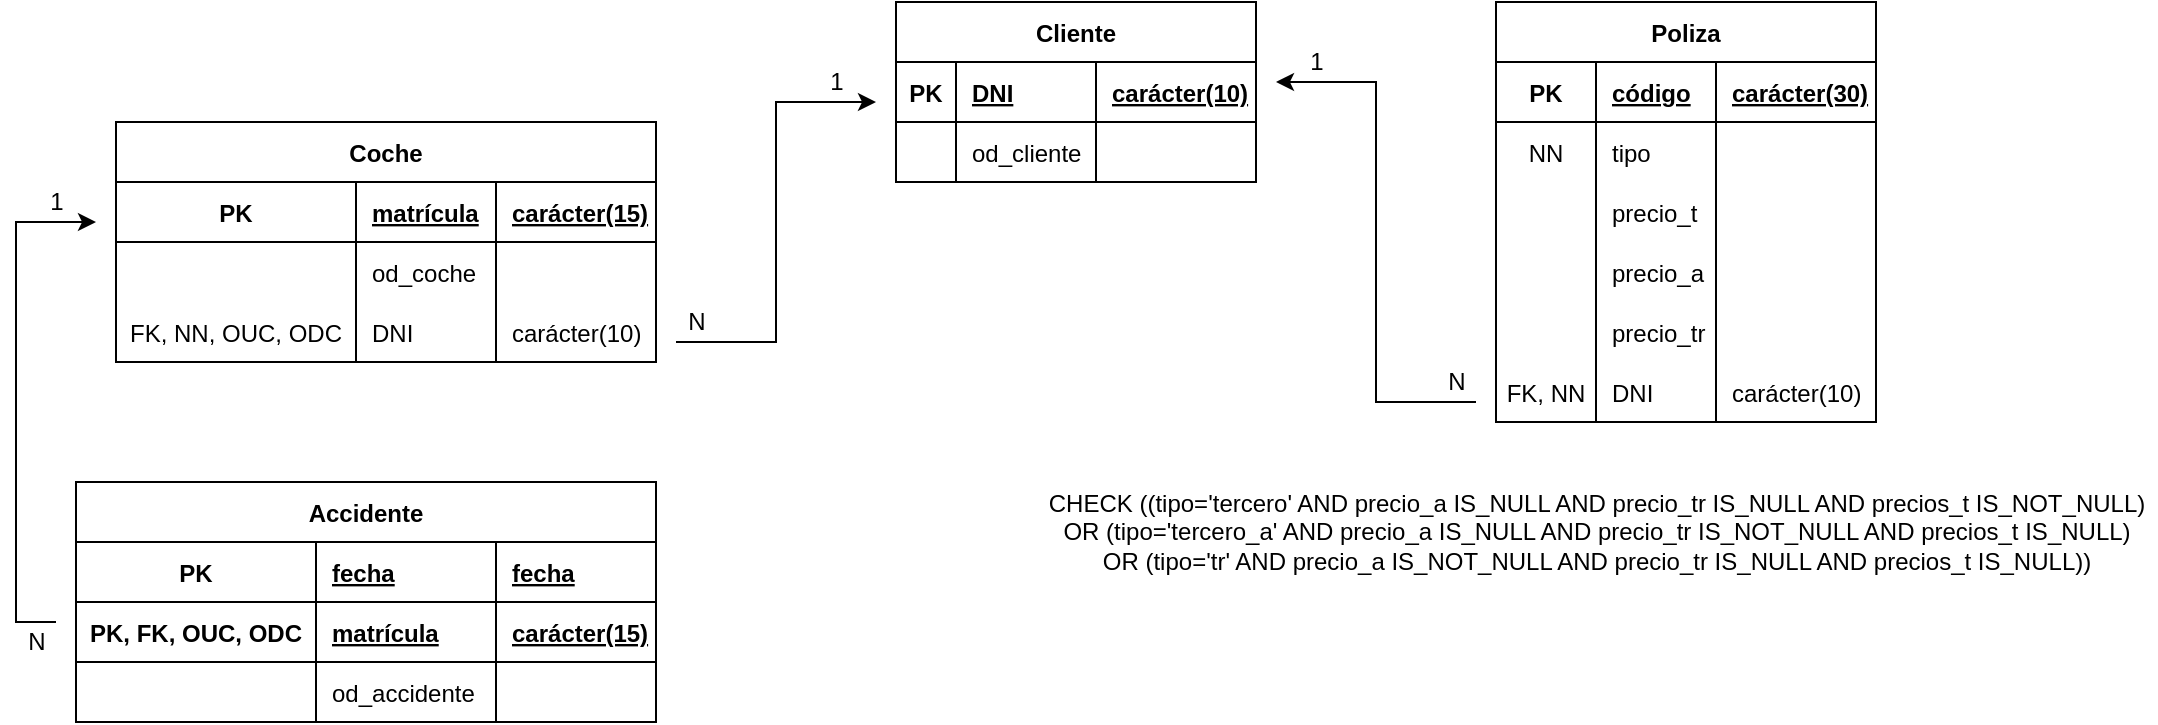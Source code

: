 <mxfile version="15.6.8" type="google"><diagram id="HEbq5fxN-ocFMMviEIII" name="Page-1"><mxGraphModel dx="796" dy="492" grid="1" gridSize="10" guides="1" tooltips="1" connect="1" arrows="1" fold="1" page="1" pageScale="1" pageWidth="827" pageHeight="1169" math="0" shadow="0"><root><mxCell id="0"/><mxCell id="1" parent="0"/><mxCell id="KtMiijB8jkq8o0hVbvvr-1" value="Accidente" style="shape=table;startSize=30;container=1;collapsible=1;childLayout=tableLayout;fixedRows=1;rowLines=0;fontStyle=1;align=center;resizeLast=1;" parent="1" vertex="1"><mxGeometry x="190" y="320" width="290" height="120" as="geometry"/></mxCell><mxCell id="KtMiijB8jkq8o0hVbvvr-2" value="" style="shape=partialRectangle;collapsible=0;dropTarget=0;pointerEvents=0;fillColor=none;top=0;left=0;bottom=1;right=0;points=[[0,0.5],[1,0.5]];portConstraint=eastwest;" parent="KtMiijB8jkq8o0hVbvvr-1" vertex="1"><mxGeometry y="30" width="290" height="30" as="geometry"/></mxCell><mxCell id="KtMiijB8jkq8o0hVbvvr-3" value="PK" style="shape=partialRectangle;connectable=0;fillColor=none;top=0;left=0;bottom=0;right=0;fontStyle=1;overflow=hidden;" parent="KtMiijB8jkq8o0hVbvvr-2" vertex="1"><mxGeometry width="120" height="30" as="geometry"><mxRectangle width="120" height="30" as="alternateBounds"/></mxGeometry></mxCell><mxCell id="KtMiijB8jkq8o0hVbvvr-4" value="fecha" style="shape=partialRectangle;connectable=0;fillColor=none;top=0;left=0;bottom=0;right=0;align=left;spacingLeft=6;fontStyle=5;overflow=hidden;" parent="KtMiijB8jkq8o0hVbvvr-2" vertex="1"><mxGeometry x="120" width="90" height="30" as="geometry"><mxRectangle width="90" height="30" as="alternateBounds"/></mxGeometry></mxCell><mxCell id="KtMiijB8jkq8o0hVbvvr-5" value="fecha" style="shape=partialRectangle;connectable=0;fillColor=none;top=0;left=0;bottom=0;right=0;align=left;spacingLeft=6;fontStyle=5;overflow=hidden;" parent="KtMiijB8jkq8o0hVbvvr-2" vertex="1"><mxGeometry x="210" width="80" height="30" as="geometry"><mxRectangle width="80" height="30" as="alternateBounds"/></mxGeometry></mxCell><mxCell id="KtMiijB8jkq8o0hVbvvr-6" value="" style="shape=partialRectangle;collapsible=0;dropTarget=0;pointerEvents=0;fillColor=none;top=0;left=0;bottom=1;right=0;points=[[0,0.5],[1,0.5]];portConstraint=eastwest;" parent="KtMiijB8jkq8o0hVbvvr-1" vertex="1"><mxGeometry y="60" width="290" height="30" as="geometry"/></mxCell><mxCell id="KtMiijB8jkq8o0hVbvvr-7" value="PK, FK, OUC, ODC" style="shape=partialRectangle;connectable=0;fillColor=none;top=0;left=0;bottom=0;right=0;fontStyle=1;overflow=hidden;" parent="KtMiijB8jkq8o0hVbvvr-6" vertex="1"><mxGeometry width="120" height="30" as="geometry"><mxRectangle width="120" height="30" as="alternateBounds"/></mxGeometry></mxCell><mxCell id="KtMiijB8jkq8o0hVbvvr-8" value="matrícula" style="shape=partialRectangle;connectable=0;fillColor=none;top=0;left=0;bottom=0;right=0;align=left;spacingLeft=6;fontStyle=5;overflow=hidden;" parent="KtMiijB8jkq8o0hVbvvr-6" vertex="1"><mxGeometry x="120" width="90" height="30" as="geometry"><mxRectangle width="90" height="30" as="alternateBounds"/></mxGeometry></mxCell><mxCell id="KtMiijB8jkq8o0hVbvvr-9" value="carácter(15)" style="shape=partialRectangle;connectable=0;fillColor=none;top=0;left=0;bottom=0;right=0;align=left;spacingLeft=6;fontStyle=5;overflow=hidden;" parent="KtMiijB8jkq8o0hVbvvr-6" vertex="1"><mxGeometry x="210" width="80" height="30" as="geometry"><mxRectangle width="80" height="30" as="alternateBounds"/></mxGeometry></mxCell><mxCell id="KtMiijB8jkq8o0hVbvvr-10" value="" style="shape=partialRectangle;collapsible=0;dropTarget=0;pointerEvents=0;fillColor=none;top=0;left=0;bottom=0;right=0;points=[[0,0.5],[1,0.5]];portConstraint=eastwest;" parent="KtMiijB8jkq8o0hVbvvr-1" vertex="1"><mxGeometry y="90" width="290" height="30" as="geometry"/></mxCell><mxCell id="KtMiijB8jkq8o0hVbvvr-11" value="" style="shape=partialRectangle;connectable=0;fillColor=none;top=0;left=0;bottom=0;right=0;editable=1;overflow=hidden;" parent="KtMiijB8jkq8o0hVbvvr-10" vertex="1"><mxGeometry width="120" height="30" as="geometry"><mxRectangle width="120" height="30" as="alternateBounds"/></mxGeometry></mxCell><mxCell id="KtMiijB8jkq8o0hVbvvr-12" value="od_accidente" style="shape=partialRectangle;connectable=0;fillColor=none;top=0;left=0;bottom=0;right=0;align=left;spacingLeft=6;overflow=hidden;" parent="KtMiijB8jkq8o0hVbvvr-10" vertex="1"><mxGeometry x="120" width="90" height="30" as="geometry"><mxRectangle width="90" height="30" as="alternateBounds"/></mxGeometry></mxCell><mxCell id="KtMiijB8jkq8o0hVbvvr-13" style="shape=partialRectangle;connectable=0;fillColor=none;top=0;left=0;bottom=0;right=0;align=left;spacingLeft=6;overflow=hidden;" parent="KtMiijB8jkq8o0hVbvvr-10" vertex="1"><mxGeometry x="210" width="80" height="30" as="geometry"><mxRectangle width="80" height="30" as="alternateBounds"/></mxGeometry></mxCell><mxCell id="KtMiijB8jkq8o0hVbvvr-14" value="Coche" style="shape=table;startSize=30;container=1;collapsible=1;childLayout=tableLayout;fixedRows=1;rowLines=0;fontStyle=1;align=center;resizeLast=1;" parent="1" vertex="1"><mxGeometry x="210" y="140" width="270" height="120" as="geometry"/></mxCell><mxCell id="KtMiijB8jkq8o0hVbvvr-15" value="" style="shape=partialRectangle;collapsible=0;dropTarget=0;pointerEvents=0;fillColor=none;top=0;left=0;bottom=1;right=0;points=[[0,0.5],[1,0.5]];portConstraint=eastwest;" parent="KtMiijB8jkq8o0hVbvvr-14" vertex="1"><mxGeometry y="30" width="270" height="30" as="geometry"/></mxCell><mxCell id="KtMiijB8jkq8o0hVbvvr-16" value="PK" style="shape=partialRectangle;connectable=0;fillColor=none;top=0;left=0;bottom=0;right=0;fontStyle=1;overflow=hidden;" parent="KtMiijB8jkq8o0hVbvvr-15" vertex="1"><mxGeometry width="120" height="30" as="geometry"><mxRectangle width="120" height="30" as="alternateBounds"/></mxGeometry></mxCell><mxCell id="KtMiijB8jkq8o0hVbvvr-17" value="matrícula" style="shape=partialRectangle;connectable=0;fillColor=none;top=0;left=0;bottom=0;right=0;align=left;spacingLeft=6;fontStyle=5;overflow=hidden;" parent="KtMiijB8jkq8o0hVbvvr-15" vertex="1"><mxGeometry x="120" width="70" height="30" as="geometry"><mxRectangle width="70" height="30" as="alternateBounds"/></mxGeometry></mxCell><mxCell id="KtMiijB8jkq8o0hVbvvr-18" value="carácter(15)" style="shape=partialRectangle;connectable=0;fillColor=none;top=0;left=0;bottom=0;right=0;align=left;spacingLeft=6;fontStyle=5;overflow=hidden;" parent="KtMiijB8jkq8o0hVbvvr-15" vertex="1"><mxGeometry x="190" width="80" height="30" as="geometry"><mxRectangle width="80" height="30" as="alternateBounds"/></mxGeometry></mxCell><mxCell id="KtMiijB8jkq8o0hVbvvr-19" value="" style="shape=partialRectangle;collapsible=0;dropTarget=0;pointerEvents=0;fillColor=none;top=0;left=0;bottom=0;right=0;points=[[0,0.5],[1,0.5]];portConstraint=eastwest;" parent="KtMiijB8jkq8o0hVbvvr-14" vertex="1"><mxGeometry y="60" width="270" height="30" as="geometry"/></mxCell><mxCell id="KtMiijB8jkq8o0hVbvvr-20" value="" style="shape=partialRectangle;connectable=0;fillColor=none;top=0;left=0;bottom=0;right=0;editable=1;overflow=hidden;" parent="KtMiijB8jkq8o0hVbvvr-19" vertex="1"><mxGeometry width="120" height="30" as="geometry"><mxRectangle width="120" height="30" as="alternateBounds"/></mxGeometry></mxCell><mxCell id="KtMiijB8jkq8o0hVbvvr-21" value="od_coche" style="shape=partialRectangle;connectable=0;fillColor=none;top=0;left=0;bottom=0;right=0;align=left;spacingLeft=6;overflow=hidden;" parent="KtMiijB8jkq8o0hVbvvr-19" vertex="1"><mxGeometry x="120" width="70" height="30" as="geometry"><mxRectangle width="70" height="30" as="alternateBounds"/></mxGeometry></mxCell><mxCell id="KtMiijB8jkq8o0hVbvvr-22" style="shape=partialRectangle;connectable=0;fillColor=none;top=0;left=0;bottom=0;right=0;align=left;spacingLeft=6;overflow=hidden;" parent="KtMiijB8jkq8o0hVbvvr-19" vertex="1"><mxGeometry x="190" width="80" height="30" as="geometry"><mxRectangle width="80" height="30" as="alternateBounds"/></mxGeometry></mxCell><mxCell id="KtMiijB8jkq8o0hVbvvr-23" value="" style="shape=partialRectangle;collapsible=0;dropTarget=0;pointerEvents=0;fillColor=none;top=0;left=0;bottom=0;right=0;points=[[0,0.5],[1,0.5]];portConstraint=eastwest;" parent="KtMiijB8jkq8o0hVbvvr-14" vertex="1"><mxGeometry y="90" width="270" height="30" as="geometry"/></mxCell><mxCell id="KtMiijB8jkq8o0hVbvvr-24" value="FK, NN, OUC, ODC" style="shape=partialRectangle;connectable=0;fillColor=none;top=0;left=0;bottom=0;right=0;fontStyle=0;overflow=hidden;" parent="KtMiijB8jkq8o0hVbvvr-23" vertex="1"><mxGeometry width="120" height="30" as="geometry"><mxRectangle width="120" height="30" as="alternateBounds"/></mxGeometry></mxCell><mxCell id="KtMiijB8jkq8o0hVbvvr-25" value="DNI" style="shape=partialRectangle;connectable=0;fillColor=none;top=0;left=0;bottom=0;right=0;align=left;spacingLeft=6;fontStyle=0;overflow=hidden;" parent="KtMiijB8jkq8o0hVbvvr-23" vertex="1"><mxGeometry x="120" width="70" height="30" as="geometry"><mxRectangle width="70" height="30" as="alternateBounds"/></mxGeometry></mxCell><mxCell id="KtMiijB8jkq8o0hVbvvr-26" value="carácter(10)" style="shape=partialRectangle;connectable=0;fillColor=none;top=0;left=0;bottom=0;right=0;align=left;spacingLeft=6;fontStyle=0;overflow=hidden;" parent="KtMiijB8jkq8o0hVbvvr-23" vertex="1"><mxGeometry x="190" width="80" height="30" as="geometry"><mxRectangle width="80" height="30" as="alternateBounds"/></mxGeometry></mxCell><mxCell id="KtMiijB8jkq8o0hVbvvr-27" value="Cliente" style="shape=table;startSize=30;container=1;collapsible=1;childLayout=tableLayout;fixedRows=1;rowLines=0;fontStyle=1;align=center;resizeLast=1;" parent="1" vertex="1"><mxGeometry x="600" y="80" width="180" height="90" as="geometry"/></mxCell><mxCell id="KtMiijB8jkq8o0hVbvvr-28" value="" style="shape=partialRectangle;collapsible=0;dropTarget=0;pointerEvents=0;fillColor=none;top=0;left=0;bottom=1;right=0;points=[[0,0.5],[1,0.5]];portConstraint=eastwest;" parent="KtMiijB8jkq8o0hVbvvr-27" vertex="1"><mxGeometry y="30" width="180" height="30" as="geometry"/></mxCell><mxCell id="KtMiijB8jkq8o0hVbvvr-29" value="PK" style="shape=partialRectangle;connectable=0;fillColor=none;top=0;left=0;bottom=0;right=0;fontStyle=1;overflow=hidden;" parent="KtMiijB8jkq8o0hVbvvr-28" vertex="1"><mxGeometry width="30" height="30" as="geometry"><mxRectangle width="30" height="30" as="alternateBounds"/></mxGeometry></mxCell><mxCell id="KtMiijB8jkq8o0hVbvvr-30" value="DNI" style="shape=partialRectangle;connectable=0;fillColor=none;top=0;left=0;bottom=0;right=0;align=left;spacingLeft=6;fontStyle=5;overflow=hidden;" parent="KtMiijB8jkq8o0hVbvvr-28" vertex="1"><mxGeometry x="30" width="70" height="30" as="geometry"><mxRectangle width="70" height="30" as="alternateBounds"/></mxGeometry></mxCell><mxCell id="KtMiijB8jkq8o0hVbvvr-31" value="carácter(10)" style="shape=partialRectangle;connectable=0;fillColor=none;top=0;left=0;bottom=0;right=0;align=left;spacingLeft=6;fontStyle=5;overflow=hidden;" parent="KtMiijB8jkq8o0hVbvvr-28" vertex="1"><mxGeometry x="100" width="80" height="30" as="geometry"><mxRectangle width="80" height="30" as="alternateBounds"/></mxGeometry></mxCell><mxCell id="KtMiijB8jkq8o0hVbvvr-32" value="" style="shape=partialRectangle;collapsible=0;dropTarget=0;pointerEvents=0;fillColor=none;top=0;left=0;bottom=0;right=0;points=[[0,0.5],[1,0.5]];portConstraint=eastwest;" parent="KtMiijB8jkq8o0hVbvvr-27" vertex="1"><mxGeometry y="60" width="180" height="30" as="geometry"/></mxCell><mxCell id="KtMiijB8jkq8o0hVbvvr-33" value="" style="shape=partialRectangle;connectable=0;fillColor=none;top=0;left=0;bottom=0;right=0;editable=1;overflow=hidden;" parent="KtMiijB8jkq8o0hVbvvr-32" vertex="1"><mxGeometry width="30" height="30" as="geometry"><mxRectangle width="30" height="30" as="alternateBounds"/></mxGeometry></mxCell><mxCell id="KtMiijB8jkq8o0hVbvvr-34" value="od_cliente" style="shape=partialRectangle;connectable=0;fillColor=none;top=0;left=0;bottom=0;right=0;align=left;spacingLeft=6;overflow=hidden;" parent="KtMiijB8jkq8o0hVbvvr-32" vertex="1"><mxGeometry x="30" width="70" height="30" as="geometry"><mxRectangle width="70" height="30" as="alternateBounds"/></mxGeometry></mxCell><mxCell id="KtMiijB8jkq8o0hVbvvr-35" style="shape=partialRectangle;connectable=0;fillColor=none;top=0;left=0;bottom=0;right=0;align=left;spacingLeft=6;overflow=hidden;" parent="KtMiijB8jkq8o0hVbvvr-32" vertex="1"><mxGeometry x="100" width="80" height="30" as="geometry"><mxRectangle width="80" height="30" as="alternateBounds"/></mxGeometry></mxCell><mxCell id="KtMiijB8jkq8o0hVbvvr-36" value="" style="endArrow=classic;html=1;rounded=0;" parent="1" edge="1"><mxGeometry width="50" height="50" relative="1" as="geometry"><mxPoint x="180" y="390" as="sourcePoint"/><mxPoint x="200" y="190" as="targetPoint"/><Array as="points"><mxPoint x="160" y="390"/><mxPoint x="160" y="190"/></Array></mxGeometry></mxCell><mxCell id="KtMiijB8jkq8o0hVbvvr-37" value="N" style="text;html=1;align=center;verticalAlign=middle;resizable=0;points=[];autosize=1;strokeColor=none;fillColor=none;" parent="1" vertex="1"><mxGeometry x="160" y="390" width="20" height="20" as="geometry"/></mxCell><mxCell id="KtMiijB8jkq8o0hVbvvr-38" value="1" style="text;html=1;align=center;verticalAlign=middle;resizable=0;points=[];autosize=1;strokeColor=none;fillColor=none;" parent="1" vertex="1"><mxGeometry x="170" y="170" width="20" height="20" as="geometry"/></mxCell><mxCell id="KtMiijB8jkq8o0hVbvvr-39" value="" style="endArrow=classic;html=1;rounded=0;" parent="1" edge="1"><mxGeometry width="50" height="50" relative="1" as="geometry"><mxPoint x="490.0" y="250" as="sourcePoint"/><mxPoint x="590.0" y="130" as="targetPoint"/><Array as="points"><mxPoint x="540" y="250"/><mxPoint x="540" y="130"/></Array></mxGeometry></mxCell><mxCell id="KtMiijB8jkq8o0hVbvvr-40" value="N" style="text;html=1;align=center;verticalAlign=middle;resizable=0;points=[];autosize=1;strokeColor=none;fillColor=none;" parent="1" vertex="1"><mxGeometry x="490" y="230" width="20" height="20" as="geometry"/></mxCell><mxCell id="KtMiijB8jkq8o0hVbvvr-41" value="1" style="text;html=1;align=center;verticalAlign=middle;resizable=0;points=[];autosize=1;strokeColor=none;fillColor=none;" parent="1" vertex="1"><mxGeometry x="560" y="110" width="20" height="20" as="geometry"/></mxCell><mxCell id="KtMiijB8jkq8o0hVbvvr-42" value="Poliza" style="shape=table;startSize=30;container=1;collapsible=1;childLayout=tableLayout;fixedRows=1;rowLines=0;fontStyle=1;align=center;resizeLast=1;" parent="1" vertex="1"><mxGeometry x="900" y="80" width="190" height="210" as="geometry"/></mxCell><mxCell id="KtMiijB8jkq8o0hVbvvr-43" value="" style="shape=partialRectangle;collapsible=0;dropTarget=0;pointerEvents=0;fillColor=none;top=0;left=0;bottom=1;right=0;points=[[0,0.5],[1,0.5]];portConstraint=eastwest;" parent="KtMiijB8jkq8o0hVbvvr-42" vertex="1"><mxGeometry y="30" width="190" height="30" as="geometry"/></mxCell><mxCell id="KtMiijB8jkq8o0hVbvvr-44" value="PK" style="shape=partialRectangle;connectable=0;fillColor=none;top=0;left=0;bottom=0;right=0;fontStyle=1;overflow=hidden;" parent="KtMiijB8jkq8o0hVbvvr-43" vertex="1"><mxGeometry width="50" height="30" as="geometry"><mxRectangle width="50" height="30" as="alternateBounds"/></mxGeometry></mxCell><mxCell id="KtMiijB8jkq8o0hVbvvr-45" value="código" style="shape=partialRectangle;connectable=0;fillColor=none;top=0;left=0;bottom=0;right=0;align=left;spacingLeft=6;fontStyle=5;overflow=hidden;" parent="KtMiijB8jkq8o0hVbvvr-43" vertex="1"><mxGeometry x="50" width="60" height="30" as="geometry"><mxRectangle width="60" height="30" as="alternateBounds"/></mxGeometry></mxCell><mxCell id="KtMiijB8jkq8o0hVbvvr-55" value="carácter(30)" style="shape=partialRectangle;connectable=0;fillColor=none;top=0;left=0;bottom=0;right=0;align=left;spacingLeft=6;fontStyle=5;overflow=hidden;" parent="KtMiijB8jkq8o0hVbvvr-43" vertex="1"><mxGeometry x="110" width="80" height="30" as="geometry"><mxRectangle width="80" height="30" as="alternateBounds"/></mxGeometry></mxCell><mxCell id="KtMiijB8jkq8o0hVbvvr-46" value="" style="shape=partialRectangle;collapsible=0;dropTarget=0;pointerEvents=0;fillColor=none;top=0;left=0;bottom=0;right=0;points=[[0,0.5],[1,0.5]];portConstraint=eastwest;" parent="KtMiijB8jkq8o0hVbvvr-42" vertex="1"><mxGeometry y="60" width="190" height="30" as="geometry"/></mxCell><mxCell id="KtMiijB8jkq8o0hVbvvr-47" value="NN" style="shape=partialRectangle;connectable=0;fillColor=none;top=0;left=0;bottom=0;right=0;editable=1;overflow=hidden;" parent="KtMiijB8jkq8o0hVbvvr-46" vertex="1"><mxGeometry width="50" height="30" as="geometry"><mxRectangle width="50" height="30" as="alternateBounds"/></mxGeometry></mxCell><mxCell id="KtMiijB8jkq8o0hVbvvr-48" value="tipo" style="shape=partialRectangle;connectable=0;fillColor=none;top=0;left=0;bottom=0;right=0;align=left;spacingLeft=6;overflow=hidden;" parent="KtMiijB8jkq8o0hVbvvr-46" vertex="1"><mxGeometry x="50" width="60" height="30" as="geometry"><mxRectangle width="60" height="30" as="alternateBounds"/></mxGeometry></mxCell><mxCell id="KtMiijB8jkq8o0hVbvvr-56" style="shape=partialRectangle;connectable=0;fillColor=none;top=0;left=0;bottom=0;right=0;align=left;spacingLeft=6;overflow=hidden;" parent="KtMiijB8jkq8o0hVbvvr-46" vertex="1"><mxGeometry x="110" width="80" height="30" as="geometry"><mxRectangle width="80" height="30" as="alternateBounds"/></mxGeometry></mxCell><mxCell id="KtMiijB8jkq8o0hVbvvr-49" value="" style="shape=partialRectangle;collapsible=0;dropTarget=0;pointerEvents=0;fillColor=none;top=0;left=0;bottom=0;right=0;points=[[0,0.5],[1,0.5]];portConstraint=eastwest;" parent="KtMiijB8jkq8o0hVbvvr-42" vertex="1"><mxGeometry y="90" width="190" height="30" as="geometry"/></mxCell><mxCell id="KtMiijB8jkq8o0hVbvvr-50" value="" style="shape=partialRectangle;connectable=0;fillColor=none;top=0;left=0;bottom=0;right=0;editable=1;overflow=hidden;" parent="KtMiijB8jkq8o0hVbvvr-49" vertex="1"><mxGeometry width="50" height="30" as="geometry"><mxRectangle width="50" height="30" as="alternateBounds"/></mxGeometry></mxCell><mxCell id="KtMiijB8jkq8o0hVbvvr-51" value="precio_t" style="shape=partialRectangle;connectable=0;fillColor=none;top=0;left=0;bottom=0;right=0;align=left;spacingLeft=6;overflow=hidden;" parent="KtMiijB8jkq8o0hVbvvr-49" vertex="1"><mxGeometry x="50" width="60" height="30" as="geometry"><mxRectangle width="60" height="30" as="alternateBounds"/></mxGeometry></mxCell><mxCell id="KtMiijB8jkq8o0hVbvvr-57" style="shape=partialRectangle;connectable=0;fillColor=none;top=0;left=0;bottom=0;right=0;align=left;spacingLeft=6;overflow=hidden;" parent="KtMiijB8jkq8o0hVbvvr-49" vertex="1"><mxGeometry x="110" width="80" height="30" as="geometry"><mxRectangle width="80" height="30" as="alternateBounds"/></mxGeometry></mxCell><mxCell id="KtMiijB8jkq8o0hVbvvr-52" value="" style="shape=partialRectangle;collapsible=0;dropTarget=0;pointerEvents=0;fillColor=none;top=0;left=0;bottom=0;right=0;points=[[0,0.5],[1,0.5]];portConstraint=eastwest;" parent="KtMiijB8jkq8o0hVbvvr-42" vertex="1"><mxGeometry y="120" width="190" height="30" as="geometry"/></mxCell><mxCell id="KtMiijB8jkq8o0hVbvvr-53" value="" style="shape=partialRectangle;connectable=0;fillColor=none;top=0;left=0;bottom=0;right=0;editable=1;overflow=hidden;" parent="KtMiijB8jkq8o0hVbvvr-52" vertex="1"><mxGeometry width="50" height="30" as="geometry"><mxRectangle width="50" height="30" as="alternateBounds"/></mxGeometry></mxCell><mxCell id="KtMiijB8jkq8o0hVbvvr-54" value="precio_a" style="shape=partialRectangle;connectable=0;fillColor=none;top=0;left=0;bottom=0;right=0;align=left;spacingLeft=6;overflow=hidden;" parent="KtMiijB8jkq8o0hVbvvr-52" vertex="1"><mxGeometry x="50" width="60" height="30" as="geometry"><mxRectangle width="60" height="30" as="alternateBounds"/></mxGeometry></mxCell><mxCell id="KtMiijB8jkq8o0hVbvvr-58" style="shape=partialRectangle;connectable=0;fillColor=none;top=0;left=0;bottom=0;right=0;align=left;spacingLeft=6;overflow=hidden;" parent="KtMiijB8jkq8o0hVbvvr-52" vertex="1"><mxGeometry x="110" width="80" height="30" as="geometry"><mxRectangle width="80" height="30" as="alternateBounds"/></mxGeometry></mxCell><mxCell id="KtMiijB8jkq8o0hVbvvr-59" style="shape=partialRectangle;collapsible=0;dropTarget=0;pointerEvents=0;fillColor=none;top=0;left=0;bottom=0;right=0;points=[[0,0.5],[1,0.5]];portConstraint=eastwest;" parent="KtMiijB8jkq8o0hVbvvr-42" vertex="1"><mxGeometry y="150" width="190" height="30" as="geometry"/></mxCell><mxCell id="KtMiijB8jkq8o0hVbvvr-60" style="shape=partialRectangle;connectable=0;fillColor=none;top=0;left=0;bottom=0;right=0;editable=1;overflow=hidden;" parent="KtMiijB8jkq8o0hVbvvr-59" vertex="1"><mxGeometry width="50" height="30" as="geometry"><mxRectangle width="50" height="30" as="alternateBounds"/></mxGeometry></mxCell><mxCell id="KtMiijB8jkq8o0hVbvvr-61" value="precio_tr" style="shape=partialRectangle;connectable=0;fillColor=none;top=0;left=0;bottom=0;right=0;align=left;spacingLeft=6;overflow=hidden;" parent="KtMiijB8jkq8o0hVbvvr-59" vertex="1"><mxGeometry x="50" width="60" height="30" as="geometry"><mxRectangle width="60" height="30" as="alternateBounds"/></mxGeometry></mxCell><mxCell id="KtMiijB8jkq8o0hVbvvr-62" style="shape=partialRectangle;connectable=0;fillColor=none;top=0;left=0;bottom=0;right=0;align=left;spacingLeft=6;overflow=hidden;" parent="KtMiijB8jkq8o0hVbvvr-59" vertex="1"><mxGeometry x="110" width="80" height="30" as="geometry"><mxRectangle width="80" height="30" as="alternateBounds"/></mxGeometry></mxCell><mxCell id="KtMiijB8jkq8o0hVbvvr-67" style="shape=partialRectangle;collapsible=0;dropTarget=0;pointerEvents=0;fillColor=none;top=0;left=0;bottom=0;right=0;points=[[0,0.5],[1,0.5]];portConstraint=eastwest;" parent="KtMiijB8jkq8o0hVbvvr-42" vertex="1"><mxGeometry y="180" width="190" height="30" as="geometry"/></mxCell><mxCell id="KtMiijB8jkq8o0hVbvvr-68" value="FK, NN" style="shape=partialRectangle;connectable=0;fillColor=none;top=0;left=0;bottom=0;right=0;editable=1;overflow=hidden;" parent="KtMiijB8jkq8o0hVbvvr-67" vertex="1"><mxGeometry width="50" height="30" as="geometry"><mxRectangle width="50" height="30" as="alternateBounds"/></mxGeometry></mxCell><mxCell id="KtMiijB8jkq8o0hVbvvr-69" value="DNI" style="shape=partialRectangle;connectable=0;fillColor=none;top=0;left=0;bottom=0;right=0;align=left;spacingLeft=6;overflow=hidden;" parent="KtMiijB8jkq8o0hVbvvr-67" vertex="1"><mxGeometry x="50" width="60" height="30" as="geometry"><mxRectangle width="60" height="30" as="alternateBounds"/></mxGeometry></mxCell><mxCell id="KtMiijB8jkq8o0hVbvvr-70" value="carácter(10)" style="shape=partialRectangle;connectable=0;fillColor=none;top=0;left=0;bottom=0;right=0;align=left;spacingLeft=6;overflow=hidden;" parent="KtMiijB8jkq8o0hVbvvr-67" vertex="1"><mxGeometry x="110" width="80" height="30" as="geometry"><mxRectangle width="80" height="30" as="alternateBounds"/></mxGeometry></mxCell><mxCell id="KtMiijB8jkq8o0hVbvvr-71" value="" style="endArrow=classic;html=1;rounded=0;" parent="1" edge="1"><mxGeometry width="50" height="50" relative="1" as="geometry"><mxPoint x="890" y="280" as="sourcePoint"/><mxPoint x="790" y="120" as="targetPoint"/><Array as="points"><mxPoint x="840" y="280"/><mxPoint x="840" y="120"/></Array></mxGeometry></mxCell><mxCell id="KtMiijB8jkq8o0hVbvvr-72" value="1" style="text;html=1;align=center;verticalAlign=middle;resizable=0;points=[];autosize=1;strokeColor=none;fillColor=none;" parent="1" vertex="1"><mxGeometry x="800" y="100" width="20" height="20" as="geometry"/></mxCell><mxCell id="KtMiijB8jkq8o0hVbvvr-73" value="N" style="text;html=1;align=center;verticalAlign=middle;resizable=0;points=[];autosize=1;strokeColor=none;fillColor=none;" parent="1" vertex="1"><mxGeometry x="870" y="260" width="20" height="20" as="geometry"/></mxCell><mxCell id="KtMiijB8jkq8o0hVbvvr-74" value="&lt;div&gt;CHECK ((tipo='tercero' AND precio_a IS_NULL AND precio_tr IS_NULL AND precios_t IS_NOT_NULL)&lt;/div&gt;&lt;div&gt;OR (tipo='tercero_a' AND precio_a IS_NULL AND precio_tr IS_NOT_NULL AND precios_t IS_NULL)&lt;/div&gt;&lt;div&gt;OR (tipo='tr' AND precio_a IS_NOT_NULL AND precio_tr IS_NULL AND precios_t IS_NULL))&lt;/div&gt;" style="text;html=1;align=center;verticalAlign=middle;resizable=0;points=[];autosize=1;strokeColor=none;fillColor=none;" parent="1" vertex="1"><mxGeometry x="670" y="320" width="560" height="50" as="geometry"/></mxCell></root></mxGraphModel></diagram></mxfile>
